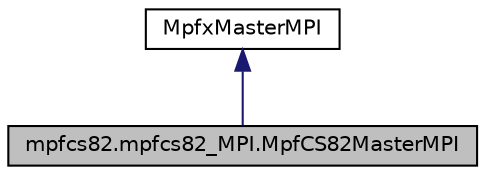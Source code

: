 digraph G
{
  edge [fontname="Helvetica",fontsize="10",labelfontname="Helvetica",labelfontsize="10"];
  node [fontname="Helvetica",fontsize="10",shape=record];
  Node1 [label="mpfcs82.mpfcs82_MPI.MpfCS82MasterMPI",height=0.2,width=0.4,color="black", fillcolor="grey75", style="filled" fontcolor="black"];
  Node2 -> Node1 [dir=back,color="midnightblue",fontsize="10",style="solid",fontname="Helvetica"];
  Node2 [label="MpfxMasterMPI",height=0.2,width=0.4,color="black", fillcolor="white", style="filled",URL="$classMpfxMasterMPI.html"];
}
